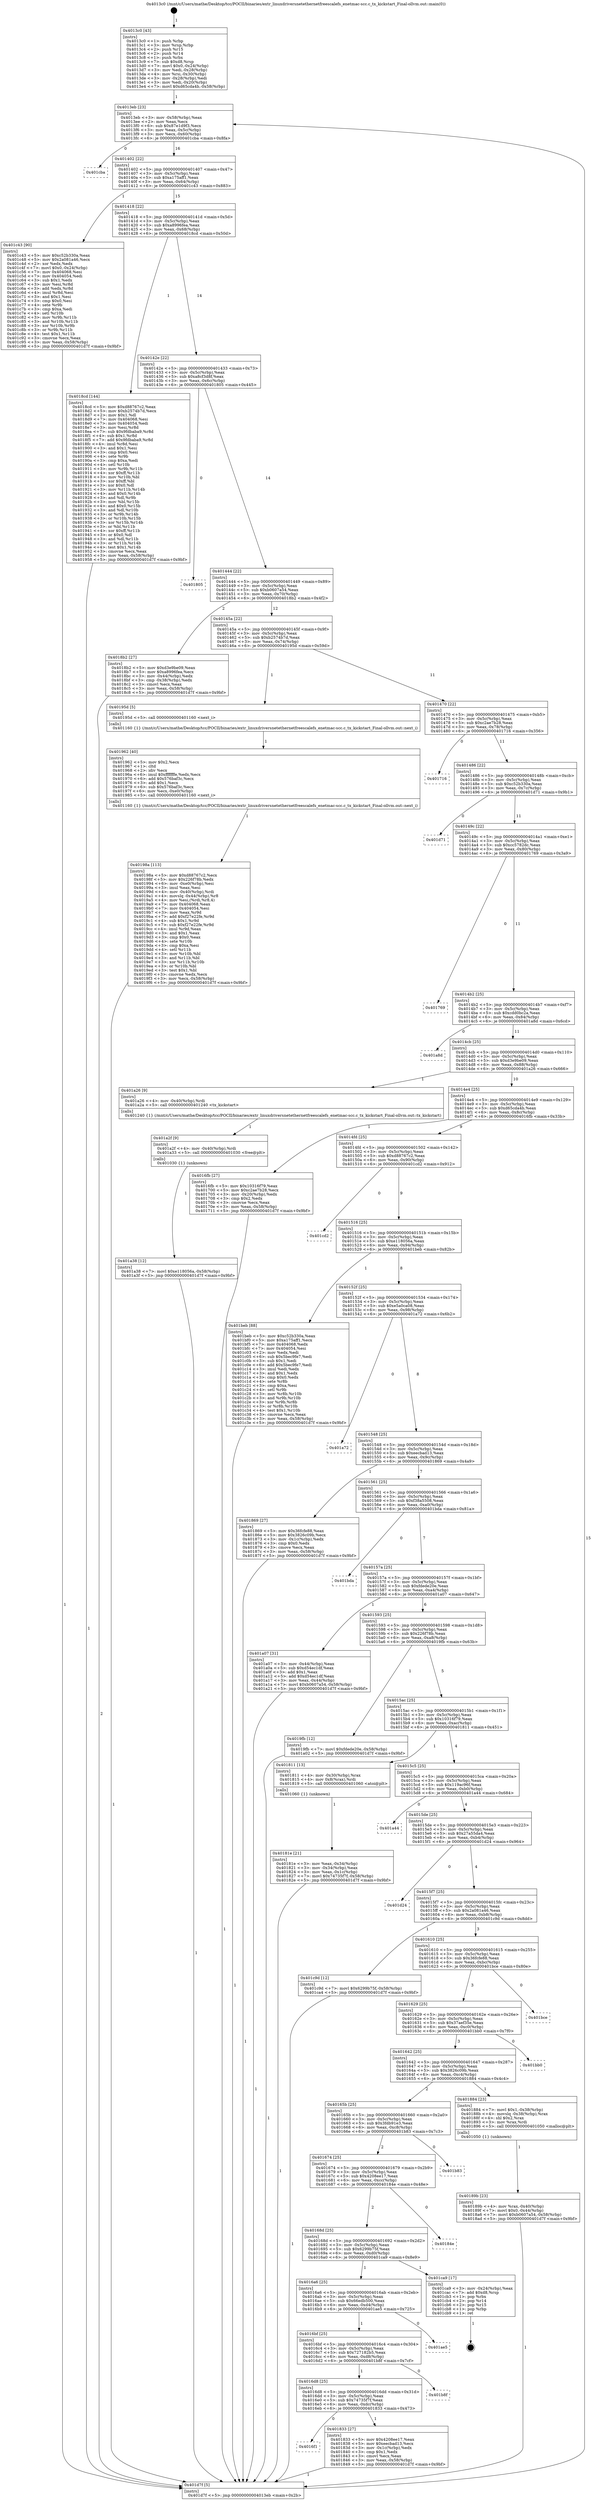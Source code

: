 digraph "0x4013c0" {
  label = "0x4013c0 (/mnt/c/Users/mathe/Desktop/tcc/POCII/binaries/extr_linuxdriversnetethernetfreescalefs_enetmac-scc.c_tx_kickstart_Final-ollvm.out::main(0))"
  labelloc = "t"
  node[shape=record]

  Entry [label="",width=0.3,height=0.3,shape=circle,fillcolor=black,style=filled]
  "0x4013eb" [label="{
     0x4013eb [23]\l
     | [instrs]\l
     &nbsp;&nbsp;0x4013eb \<+3\>: mov -0x58(%rbp),%eax\l
     &nbsp;&nbsp;0x4013ee \<+2\>: mov %eax,%ecx\l
     &nbsp;&nbsp;0x4013f0 \<+6\>: sub $0x87e1d9f3,%ecx\l
     &nbsp;&nbsp;0x4013f6 \<+3\>: mov %eax,-0x5c(%rbp)\l
     &nbsp;&nbsp;0x4013f9 \<+3\>: mov %ecx,-0x60(%rbp)\l
     &nbsp;&nbsp;0x4013fc \<+6\>: je 0000000000401cba \<main+0x8fa\>\l
  }"]
  "0x401cba" [label="{
     0x401cba\l
  }", style=dashed]
  "0x401402" [label="{
     0x401402 [22]\l
     | [instrs]\l
     &nbsp;&nbsp;0x401402 \<+5\>: jmp 0000000000401407 \<main+0x47\>\l
     &nbsp;&nbsp;0x401407 \<+3\>: mov -0x5c(%rbp),%eax\l
     &nbsp;&nbsp;0x40140a \<+5\>: sub $0xa175aff1,%eax\l
     &nbsp;&nbsp;0x40140f \<+3\>: mov %eax,-0x64(%rbp)\l
     &nbsp;&nbsp;0x401412 \<+6\>: je 0000000000401c43 \<main+0x883\>\l
  }"]
  Exit [label="",width=0.3,height=0.3,shape=circle,fillcolor=black,style=filled,peripheries=2]
  "0x401c43" [label="{
     0x401c43 [90]\l
     | [instrs]\l
     &nbsp;&nbsp;0x401c43 \<+5\>: mov $0xc52b330a,%eax\l
     &nbsp;&nbsp;0x401c48 \<+5\>: mov $0x2a081a46,%ecx\l
     &nbsp;&nbsp;0x401c4d \<+2\>: xor %edx,%edx\l
     &nbsp;&nbsp;0x401c4f \<+7\>: movl $0x0,-0x24(%rbp)\l
     &nbsp;&nbsp;0x401c56 \<+7\>: mov 0x404068,%esi\l
     &nbsp;&nbsp;0x401c5d \<+7\>: mov 0x404054,%edi\l
     &nbsp;&nbsp;0x401c64 \<+3\>: sub $0x1,%edx\l
     &nbsp;&nbsp;0x401c67 \<+3\>: mov %esi,%r8d\l
     &nbsp;&nbsp;0x401c6a \<+3\>: add %edx,%r8d\l
     &nbsp;&nbsp;0x401c6d \<+4\>: imul %r8d,%esi\l
     &nbsp;&nbsp;0x401c71 \<+3\>: and $0x1,%esi\l
     &nbsp;&nbsp;0x401c74 \<+3\>: cmp $0x0,%esi\l
     &nbsp;&nbsp;0x401c77 \<+4\>: sete %r9b\l
     &nbsp;&nbsp;0x401c7b \<+3\>: cmp $0xa,%edi\l
     &nbsp;&nbsp;0x401c7e \<+4\>: setl %r10b\l
     &nbsp;&nbsp;0x401c82 \<+3\>: mov %r9b,%r11b\l
     &nbsp;&nbsp;0x401c85 \<+3\>: and %r10b,%r11b\l
     &nbsp;&nbsp;0x401c88 \<+3\>: xor %r10b,%r9b\l
     &nbsp;&nbsp;0x401c8b \<+3\>: or %r9b,%r11b\l
     &nbsp;&nbsp;0x401c8e \<+4\>: test $0x1,%r11b\l
     &nbsp;&nbsp;0x401c92 \<+3\>: cmovne %ecx,%eax\l
     &nbsp;&nbsp;0x401c95 \<+3\>: mov %eax,-0x58(%rbp)\l
     &nbsp;&nbsp;0x401c98 \<+5\>: jmp 0000000000401d7f \<main+0x9bf\>\l
  }"]
  "0x401418" [label="{
     0x401418 [22]\l
     | [instrs]\l
     &nbsp;&nbsp;0x401418 \<+5\>: jmp 000000000040141d \<main+0x5d\>\l
     &nbsp;&nbsp;0x40141d \<+3\>: mov -0x5c(%rbp),%eax\l
     &nbsp;&nbsp;0x401420 \<+5\>: sub $0xa8996fea,%eax\l
     &nbsp;&nbsp;0x401425 \<+3\>: mov %eax,-0x68(%rbp)\l
     &nbsp;&nbsp;0x401428 \<+6\>: je 00000000004018cd \<main+0x50d\>\l
  }"]
  "0x401a38" [label="{
     0x401a38 [12]\l
     | [instrs]\l
     &nbsp;&nbsp;0x401a38 \<+7\>: movl $0xe118056a,-0x58(%rbp)\l
     &nbsp;&nbsp;0x401a3f \<+5\>: jmp 0000000000401d7f \<main+0x9bf\>\l
  }"]
  "0x4018cd" [label="{
     0x4018cd [144]\l
     | [instrs]\l
     &nbsp;&nbsp;0x4018cd \<+5\>: mov $0xd88767c2,%eax\l
     &nbsp;&nbsp;0x4018d2 \<+5\>: mov $0xb2574b7d,%ecx\l
     &nbsp;&nbsp;0x4018d7 \<+2\>: mov $0x1,%dl\l
     &nbsp;&nbsp;0x4018d9 \<+7\>: mov 0x404068,%esi\l
     &nbsp;&nbsp;0x4018e0 \<+7\>: mov 0x404054,%edi\l
     &nbsp;&nbsp;0x4018e7 \<+3\>: mov %esi,%r8d\l
     &nbsp;&nbsp;0x4018ea \<+7\>: sub $0x9fdbaba9,%r8d\l
     &nbsp;&nbsp;0x4018f1 \<+4\>: sub $0x1,%r8d\l
     &nbsp;&nbsp;0x4018f5 \<+7\>: add $0x9fdbaba9,%r8d\l
     &nbsp;&nbsp;0x4018fc \<+4\>: imul %r8d,%esi\l
     &nbsp;&nbsp;0x401900 \<+3\>: and $0x1,%esi\l
     &nbsp;&nbsp;0x401903 \<+3\>: cmp $0x0,%esi\l
     &nbsp;&nbsp;0x401906 \<+4\>: sete %r9b\l
     &nbsp;&nbsp;0x40190a \<+3\>: cmp $0xa,%edi\l
     &nbsp;&nbsp;0x40190d \<+4\>: setl %r10b\l
     &nbsp;&nbsp;0x401911 \<+3\>: mov %r9b,%r11b\l
     &nbsp;&nbsp;0x401914 \<+4\>: xor $0xff,%r11b\l
     &nbsp;&nbsp;0x401918 \<+3\>: mov %r10b,%bl\l
     &nbsp;&nbsp;0x40191b \<+3\>: xor $0xff,%bl\l
     &nbsp;&nbsp;0x40191e \<+3\>: xor $0x0,%dl\l
     &nbsp;&nbsp;0x401921 \<+3\>: mov %r11b,%r14b\l
     &nbsp;&nbsp;0x401924 \<+4\>: and $0x0,%r14b\l
     &nbsp;&nbsp;0x401928 \<+3\>: and %dl,%r9b\l
     &nbsp;&nbsp;0x40192b \<+3\>: mov %bl,%r15b\l
     &nbsp;&nbsp;0x40192e \<+4\>: and $0x0,%r15b\l
     &nbsp;&nbsp;0x401932 \<+3\>: and %dl,%r10b\l
     &nbsp;&nbsp;0x401935 \<+3\>: or %r9b,%r14b\l
     &nbsp;&nbsp;0x401938 \<+3\>: or %r10b,%r15b\l
     &nbsp;&nbsp;0x40193b \<+3\>: xor %r15b,%r14b\l
     &nbsp;&nbsp;0x40193e \<+3\>: or %bl,%r11b\l
     &nbsp;&nbsp;0x401941 \<+4\>: xor $0xff,%r11b\l
     &nbsp;&nbsp;0x401945 \<+3\>: or $0x0,%dl\l
     &nbsp;&nbsp;0x401948 \<+3\>: and %dl,%r11b\l
     &nbsp;&nbsp;0x40194b \<+3\>: or %r11b,%r14b\l
     &nbsp;&nbsp;0x40194e \<+4\>: test $0x1,%r14b\l
     &nbsp;&nbsp;0x401952 \<+3\>: cmovne %ecx,%eax\l
     &nbsp;&nbsp;0x401955 \<+3\>: mov %eax,-0x58(%rbp)\l
     &nbsp;&nbsp;0x401958 \<+5\>: jmp 0000000000401d7f \<main+0x9bf\>\l
  }"]
  "0x40142e" [label="{
     0x40142e [22]\l
     | [instrs]\l
     &nbsp;&nbsp;0x40142e \<+5\>: jmp 0000000000401433 \<main+0x73\>\l
     &nbsp;&nbsp;0x401433 \<+3\>: mov -0x5c(%rbp),%eax\l
     &nbsp;&nbsp;0x401436 \<+5\>: sub $0xa8cf3d8f,%eax\l
     &nbsp;&nbsp;0x40143b \<+3\>: mov %eax,-0x6c(%rbp)\l
     &nbsp;&nbsp;0x40143e \<+6\>: je 0000000000401805 \<main+0x445\>\l
  }"]
  "0x401a2f" [label="{
     0x401a2f [9]\l
     | [instrs]\l
     &nbsp;&nbsp;0x401a2f \<+4\>: mov -0x40(%rbp),%rdi\l
     &nbsp;&nbsp;0x401a33 \<+5\>: call 0000000000401030 \<free@plt\>\l
     | [calls]\l
     &nbsp;&nbsp;0x401030 \{1\} (unknown)\l
  }"]
  "0x401805" [label="{
     0x401805\l
  }", style=dashed]
  "0x401444" [label="{
     0x401444 [22]\l
     | [instrs]\l
     &nbsp;&nbsp;0x401444 \<+5\>: jmp 0000000000401449 \<main+0x89\>\l
     &nbsp;&nbsp;0x401449 \<+3\>: mov -0x5c(%rbp),%eax\l
     &nbsp;&nbsp;0x40144c \<+5\>: sub $0xb0607a54,%eax\l
     &nbsp;&nbsp;0x401451 \<+3\>: mov %eax,-0x70(%rbp)\l
     &nbsp;&nbsp;0x401454 \<+6\>: je 00000000004018b2 \<main+0x4f2\>\l
  }"]
  "0x40198a" [label="{
     0x40198a [113]\l
     | [instrs]\l
     &nbsp;&nbsp;0x40198a \<+5\>: mov $0xd88767c2,%ecx\l
     &nbsp;&nbsp;0x40198f \<+5\>: mov $0x226f78b,%edx\l
     &nbsp;&nbsp;0x401994 \<+6\>: mov -0xe0(%rbp),%esi\l
     &nbsp;&nbsp;0x40199a \<+3\>: imul %eax,%esi\l
     &nbsp;&nbsp;0x40199d \<+4\>: mov -0x40(%rbp),%rdi\l
     &nbsp;&nbsp;0x4019a1 \<+4\>: movslq -0x44(%rbp),%r8\l
     &nbsp;&nbsp;0x4019a5 \<+4\>: mov %esi,(%rdi,%r8,4)\l
     &nbsp;&nbsp;0x4019a9 \<+7\>: mov 0x404068,%eax\l
     &nbsp;&nbsp;0x4019b0 \<+7\>: mov 0x404054,%esi\l
     &nbsp;&nbsp;0x4019b7 \<+3\>: mov %eax,%r9d\l
     &nbsp;&nbsp;0x4019ba \<+7\>: add $0xf27e22fe,%r9d\l
     &nbsp;&nbsp;0x4019c1 \<+4\>: sub $0x1,%r9d\l
     &nbsp;&nbsp;0x4019c5 \<+7\>: sub $0xf27e22fe,%r9d\l
     &nbsp;&nbsp;0x4019cc \<+4\>: imul %r9d,%eax\l
     &nbsp;&nbsp;0x4019d0 \<+3\>: and $0x1,%eax\l
     &nbsp;&nbsp;0x4019d3 \<+3\>: cmp $0x0,%eax\l
     &nbsp;&nbsp;0x4019d6 \<+4\>: sete %r10b\l
     &nbsp;&nbsp;0x4019da \<+3\>: cmp $0xa,%esi\l
     &nbsp;&nbsp;0x4019dd \<+4\>: setl %r11b\l
     &nbsp;&nbsp;0x4019e1 \<+3\>: mov %r10b,%bl\l
     &nbsp;&nbsp;0x4019e4 \<+3\>: and %r11b,%bl\l
     &nbsp;&nbsp;0x4019e7 \<+3\>: xor %r11b,%r10b\l
     &nbsp;&nbsp;0x4019ea \<+3\>: or %r10b,%bl\l
     &nbsp;&nbsp;0x4019ed \<+3\>: test $0x1,%bl\l
     &nbsp;&nbsp;0x4019f0 \<+3\>: cmovne %edx,%ecx\l
     &nbsp;&nbsp;0x4019f3 \<+3\>: mov %ecx,-0x58(%rbp)\l
     &nbsp;&nbsp;0x4019f6 \<+5\>: jmp 0000000000401d7f \<main+0x9bf\>\l
  }"]
  "0x4018b2" [label="{
     0x4018b2 [27]\l
     | [instrs]\l
     &nbsp;&nbsp;0x4018b2 \<+5\>: mov $0xd3e9be09,%eax\l
     &nbsp;&nbsp;0x4018b7 \<+5\>: mov $0xa8996fea,%ecx\l
     &nbsp;&nbsp;0x4018bc \<+3\>: mov -0x44(%rbp),%edx\l
     &nbsp;&nbsp;0x4018bf \<+3\>: cmp -0x38(%rbp),%edx\l
     &nbsp;&nbsp;0x4018c2 \<+3\>: cmovl %ecx,%eax\l
     &nbsp;&nbsp;0x4018c5 \<+3\>: mov %eax,-0x58(%rbp)\l
     &nbsp;&nbsp;0x4018c8 \<+5\>: jmp 0000000000401d7f \<main+0x9bf\>\l
  }"]
  "0x40145a" [label="{
     0x40145a [22]\l
     | [instrs]\l
     &nbsp;&nbsp;0x40145a \<+5\>: jmp 000000000040145f \<main+0x9f\>\l
     &nbsp;&nbsp;0x40145f \<+3\>: mov -0x5c(%rbp),%eax\l
     &nbsp;&nbsp;0x401462 \<+5\>: sub $0xb2574b7d,%eax\l
     &nbsp;&nbsp;0x401467 \<+3\>: mov %eax,-0x74(%rbp)\l
     &nbsp;&nbsp;0x40146a \<+6\>: je 000000000040195d \<main+0x59d\>\l
  }"]
  "0x401962" [label="{
     0x401962 [40]\l
     | [instrs]\l
     &nbsp;&nbsp;0x401962 \<+5\>: mov $0x2,%ecx\l
     &nbsp;&nbsp;0x401967 \<+1\>: cltd\l
     &nbsp;&nbsp;0x401968 \<+2\>: idiv %ecx\l
     &nbsp;&nbsp;0x40196a \<+6\>: imul $0xfffffffe,%edx,%ecx\l
     &nbsp;&nbsp;0x401970 \<+6\>: add $0x576baf3c,%ecx\l
     &nbsp;&nbsp;0x401976 \<+3\>: add $0x1,%ecx\l
     &nbsp;&nbsp;0x401979 \<+6\>: sub $0x576baf3c,%ecx\l
     &nbsp;&nbsp;0x40197f \<+6\>: mov %ecx,-0xe0(%rbp)\l
     &nbsp;&nbsp;0x401985 \<+5\>: call 0000000000401160 \<next_i\>\l
     | [calls]\l
     &nbsp;&nbsp;0x401160 \{1\} (/mnt/c/Users/mathe/Desktop/tcc/POCII/binaries/extr_linuxdriversnetethernetfreescalefs_enetmac-scc.c_tx_kickstart_Final-ollvm.out::next_i)\l
  }"]
  "0x40195d" [label="{
     0x40195d [5]\l
     | [instrs]\l
     &nbsp;&nbsp;0x40195d \<+5\>: call 0000000000401160 \<next_i\>\l
     | [calls]\l
     &nbsp;&nbsp;0x401160 \{1\} (/mnt/c/Users/mathe/Desktop/tcc/POCII/binaries/extr_linuxdriversnetethernetfreescalefs_enetmac-scc.c_tx_kickstart_Final-ollvm.out::next_i)\l
  }"]
  "0x401470" [label="{
     0x401470 [22]\l
     | [instrs]\l
     &nbsp;&nbsp;0x401470 \<+5\>: jmp 0000000000401475 \<main+0xb5\>\l
     &nbsp;&nbsp;0x401475 \<+3\>: mov -0x5c(%rbp),%eax\l
     &nbsp;&nbsp;0x401478 \<+5\>: sub $0xc2ae7b28,%eax\l
     &nbsp;&nbsp;0x40147d \<+3\>: mov %eax,-0x78(%rbp)\l
     &nbsp;&nbsp;0x401480 \<+6\>: je 0000000000401716 \<main+0x356\>\l
  }"]
  "0x40189b" [label="{
     0x40189b [23]\l
     | [instrs]\l
     &nbsp;&nbsp;0x40189b \<+4\>: mov %rax,-0x40(%rbp)\l
     &nbsp;&nbsp;0x40189f \<+7\>: movl $0x0,-0x44(%rbp)\l
     &nbsp;&nbsp;0x4018a6 \<+7\>: movl $0xb0607a54,-0x58(%rbp)\l
     &nbsp;&nbsp;0x4018ad \<+5\>: jmp 0000000000401d7f \<main+0x9bf\>\l
  }"]
  "0x401716" [label="{
     0x401716\l
  }", style=dashed]
  "0x401486" [label="{
     0x401486 [22]\l
     | [instrs]\l
     &nbsp;&nbsp;0x401486 \<+5\>: jmp 000000000040148b \<main+0xcb\>\l
     &nbsp;&nbsp;0x40148b \<+3\>: mov -0x5c(%rbp),%eax\l
     &nbsp;&nbsp;0x40148e \<+5\>: sub $0xc52b330a,%eax\l
     &nbsp;&nbsp;0x401493 \<+3\>: mov %eax,-0x7c(%rbp)\l
     &nbsp;&nbsp;0x401496 \<+6\>: je 0000000000401d71 \<main+0x9b1\>\l
  }"]
  "0x4016f1" [label="{
     0x4016f1\l
  }", style=dashed]
  "0x401d71" [label="{
     0x401d71\l
  }", style=dashed]
  "0x40149c" [label="{
     0x40149c [22]\l
     | [instrs]\l
     &nbsp;&nbsp;0x40149c \<+5\>: jmp 00000000004014a1 \<main+0xe1\>\l
     &nbsp;&nbsp;0x4014a1 \<+3\>: mov -0x5c(%rbp),%eax\l
     &nbsp;&nbsp;0x4014a4 \<+5\>: sub $0xcc5782dc,%eax\l
     &nbsp;&nbsp;0x4014a9 \<+3\>: mov %eax,-0x80(%rbp)\l
     &nbsp;&nbsp;0x4014ac \<+6\>: je 0000000000401769 \<main+0x3a9\>\l
  }"]
  "0x401833" [label="{
     0x401833 [27]\l
     | [instrs]\l
     &nbsp;&nbsp;0x401833 \<+5\>: mov $0x4208ee17,%eax\l
     &nbsp;&nbsp;0x401838 \<+5\>: mov $0xeecbad13,%ecx\l
     &nbsp;&nbsp;0x40183d \<+3\>: mov -0x1c(%rbp),%edx\l
     &nbsp;&nbsp;0x401840 \<+3\>: cmp $0x1,%edx\l
     &nbsp;&nbsp;0x401843 \<+3\>: cmovl %ecx,%eax\l
     &nbsp;&nbsp;0x401846 \<+3\>: mov %eax,-0x58(%rbp)\l
     &nbsp;&nbsp;0x401849 \<+5\>: jmp 0000000000401d7f \<main+0x9bf\>\l
  }"]
  "0x401769" [label="{
     0x401769\l
  }", style=dashed]
  "0x4014b2" [label="{
     0x4014b2 [25]\l
     | [instrs]\l
     &nbsp;&nbsp;0x4014b2 \<+5\>: jmp 00000000004014b7 \<main+0xf7\>\l
     &nbsp;&nbsp;0x4014b7 \<+3\>: mov -0x5c(%rbp),%eax\l
     &nbsp;&nbsp;0x4014ba \<+5\>: sub $0xcdd0bc2a,%eax\l
     &nbsp;&nbsp;0x4014bf \<+6\>: mov %eax,-0x84(%rbp)\l
     &nbsp;&nbsp;0x4014c5 \<+6\>: je 0000000000401a8d \<main+0x6cd\>\l
  }"]
  "0x4016d8" [label="{
     0x4016d8 [25]\l
     | [instrs]\l
     &nbsp;&nbsp;0x4016d8 \<+5\>: jmp 00000000004016dd \<main+0x31d\>\l
     &nbsp;&nbsp;0x4016dd \<+3\>: mov -0x5c(%rbp),%eax\l
     &nbsp;&nbsp;0x4016e0 \<+5\>: sub $0x74735f7f,%eax\l
     &nbsp;&nbsp;0x4016e5 \<+6\>: mov %eax,-0xdc(%rbp)\l
     &nbsp;&nbsp;0x4016eb \<+6\>: je 0000000000401833 \<main+0x473\>\l
  }"]
  "0x401a8d" [label="{
     0x401a8d\l
  }", style=dashed]
  "0x4014cb" [label="{
     0x4014cb [25]\l
     | [instrs]\l
     &nbsp;&nbsp;0x4014cb \<+5\>: jmp 00000000004014d0 \<main+0x110\>\l
     &nbsp;&nbsp;0x4014d0 \<+3\>: mov -0x5c(%rbp),%eax\l
     &nbsp;&nbsp;0x4014d3 \<+5\>: sub $0xd3e9be09,%eax\l
     &nbsp;&nbsp;0x4014d8 \<+6\>: mov %eax,-0x88(%rbp)\l
     &nbsp;&nbsp;0x4014de \<+6\>: je 0000000000401a26 \<main+0x666\>\l
  }"]
  "0x401b8f" [label="{
     0x401b8f\l
  }", style=dashed]
  "0x401a26" [label="{
     0x401a26 [9]\l
     | [instrs]\l
     &nbsp;&nbsp;0x401a26 \<+4\>: mov -0x40(%rbp),%rdi\l
     &nbsp;&nbsp;0x401a2a \<+5\>: call 0000000000401240 \<tx_kickstart\>\l
     | [calls]\l
     &nbsp;&nbsp;0x401240 \{1\} (/mnt/c/Users/mathe/Desktop/tcc/POCII/binaries/extr_linuxdriversnetethernetfreescalefs_enetmac-scc.c_tx_kickstart_Final-ollvm.out::tx_kickstart)\l
  }"]
  "0x4014e4" [label="{
     0x4014e4 [25]\l
     | [instrs]\l
     &nbsp;&nbsp;0x4014e4 \<+5\>: jmp 00000000004014e9 \<main+0x129\>\l
     &nbsp;&nbsp;0x4014e9 \<+3\>: mov -0x5c(%rbp),%eax\l
     &nbsp;&nbsp;0x4014ec \<+5\>: sub $0xd65cda4b,%eax\l
     &nbsp;&nbsp;0x4014f1 \<+6\>: mov %eax,-0x8c(%rbp)\l
     &nbsp;&nbsp;0x4014f7 \<+6\>: je 00000000004016fb \<main+0x33b\>\l
  }"]
  "0x4016bf" [label="{
     0x4016bf [25]\l
     | [instrs]\l
     &nbsp;&nbsp;0x4016bf \<+5\>: jmp 00000000004016c4 \<main+0x304\>\l
     &nbsp;&nbsp;0x4016c4 \<+3\>: mov -0x5c(%rbp),%eax\l
     &nbsp;&nbsp;0x4016c7 \<+5\>: sub $0x727182b5,%eax\l
     &nbsp;&nbsp;0x4016cc \<+6\>: mov %eax,-0xd8(%rbp)\l
     &nbsp;&nbsp;0x4016d2 \<+6\>: je 0000000000401b8f \<main+0x7cf\>\l
  }"]
  "0x4016fb" [label="{
     0x4016fb [27]\l
     | [instrs]\l
     &nbsp;&nbsp;0x4016fb \<+5\>: mov $0x10316f79,%eax\l
     &nbsp;&nbsp;0x401700 \<+5\>: mov $0xc2ae7b28,%ecx\l
     &nbsp;&nbsp;0x401705 \<+3\>: mov -0x20(%rbp),%edx\l
     &nbsp;&nbsp;0x401708 \<+3\>: cmp $0x2,%edx\l
     &nbsp;&nbsp;0x40170b \<+3\>: cmovne %ecx,%eax\l
     &nbsp;&nbsp;0x40170e \<+3\>: mov %eax,-0x58(%rbp)\l
     &nbsp;&nbsp;0x401711 \<+5\>: jmp 0000000000401d7f \<main+0x9bf\>\l
  }"]
  "0x4014fd" [label="{
     0x4014fd [25]\l
     | [instrs]\l
     &nbsp;&nbsp;0x4014fd \<+5\>: jmp 0000000000401502 \<main+0x142\>\l
     &nbsp;&nbsp;0x401502 \<+3\>: mov -0x5c(%rbp),%eax\l
     &nbsp;&nbsp;0x401505 \<+5\>: sub $0xd88767c2,%eax\l
     &nbsp;&nbsp;0x40150a \<+6\>: mov %eax,-0x90(%rbp)\l
     &nbsp;&nbsp;0x401510 \<+6\>: je 0000000000401cd2 \<main+0x912\>\l
  }"]
  "0x401d7f" [label="{
     0x401d7f [5]\l
     | [instrs]\l
     &nbsp;&nbsp;0x401d7f \<+5\>: jmp 00000000004013eb \<main+0x2b\>\l
  }"]
  "0x4013c0" [label="{
     0x4013c0 [43]\l
     | [instrs]\l
     &nbsp;&nbsp;0x4013c0 \<+1\>: push %rbp\l
     &nbsp;&nbsp;0x4013c1 \<+3\>: mov %rsp,%rbp\l
     &nbsp;&nbsp;0x4013c4 \<+2\>: push %r15\l
     &nbsp;&nbsp;0x4013c6 \<+2\>: push %r14\l
     &nbsp;&nbsp;0x4013c8 \<+1\>: push %rbx\l
     &nbsp;&nbsp;0x4013c9 \<+7\>: sub $0xd8,%rsp\l
     &nbsp;&nbsp;0x4013d0 \<+7\>: movl $0x0,-0x24(%rbp)\l
     &nbsp;&nbsp;0x4013d7 \<+3\>: mov %edi,-0x28(%rbp)\l
     &nbsp;&nbsp;0x4013da \<+4\>: mov %rsi,-0x30(%rbp)\l
     &nbsp;&nbsp;0x4013de \<+3\>: mov -0x28(%rbp),%edi\l
     &nbsp;&nbsp;0x4013e1 \<+3\>: mov %edi,-0x20(%rbp)\l
     &nbsp;&nbsp;0x4013e4 \<+7\>: movl $0xd65cda4b,-0x58(%rbp)\l
  }"]
  "0x401ae5" [label="{
     0x401ae5\l
  }", style=dashed]
  "0x401cd2" [label="{
     0x401cd2\l
  }", style=dashed]
  "0x401516" [label="{
     0x401516 [25]\l
     | [instrs]\l
     &nbsp;&nbsp;0x401516 \<+5\>: jmp 000000000040151b \<main+0x15b\>\l
     &nbsp;&nbsp;0x40151b \<+3\>: mov -0x5c(%rbp),%eax\l
     &nbsp;&nbsp;0x40151e \<+5\>: sub $0xe118056a,%eax\l
     &nbsp;&nbsp;0x401523 \<+6\>: mov %eax,-0x94(%rbp)\l
     &nbsp;&nbsp;0x401529 \<+6\>: je 0000000000401beb \<main+0x82b\>\l
  }"]
  "0x4016a6" [label="{
     0x4016a6 [25]\l
     | [instrs]\l
     &nbsp;&nbsp;0x4016a6 \<+5\>: jmp 00000000004016ab \<main+0x2eb\>\l
     &nbsp;&nbsp;0x4016ab \<+3\>: mov -0x5c(%rbp),%eax\l
     &nbsp;&nbsp;0x4016ae \<+5\>: sub $0x66edb500,%eax\l
     &nbsp;&nbsp;0x4016b3 \<+6\>: mov %eax,-0xd4(%rbp)\l
     &nbsp;&nbsp;0x4016b9 \<+6\>: je 0000000000401ae5 \<main+0x725\>\l
  }"]
  "0x401beb" [label="{
     0x401beb [88]\l
     | [instrs]\l
     &nbsp;&nbsp;0x401beb \<+5\>: mov $0xc52b330a,%eax\l
     &nbsp;&nbsp;0x401bf0 \<+5\>: mov $0xa175aff1,%ecx\l
     &nbsp;&nbsp;0x401bf5 \<+7\>: mov 0x404068,%edx\l
     &nbsp;&nbsp;0x401bfc \<+7\>: mov 0x404054,%esi\l
     &nbsp;&nbsp;0x401c03 \<+2\>: mov %edx,%edi\l
     &nbsp;&nbsp;0x401c05 \<+6\>: sub $0x5bec9fe7,%edi\l
     &nbsp;&nbsp;0x401c0b \<+3\>: sub $0x1,%edi\l
     &nbsp;&nbsp;0x401c0e \<+6\>: add $0x5bec9fe7,%edi\l
     &nbsp;&nbsp;0x401c14 \<+3\>: imul %edi,%edx\l
     &nbsp;&nbsp;0x401c17 \<+3\>: and $0x1,%edx\l
     &nbsp;&nbsp;0x401c1a \<+3\>: cmp $0x0,%edx\l
     &nbsp;&nbsp;0x401c1d \<+4\>: sete %r8b\l
     &nbsp;&nbsp;0x401c21 \<+3\>: cmp $0xa,%esi\l
     &nbsp;&nbsp;0x401c24 \<+4\>: setl %r9b\l
     &nbsp;&nbsp;0x401c28 \<+3\>: mov %r8b,%r10b\l
     &nbsp;&nbsp;0x401c2b \<+3\>: and %r9b,%r10b\l
     &nbsp;&nbsp;0x401c2e \<+3\>: xor %r9b,%r8b\l
     &nbsp;&nbsp;0x401c31 \<+3\>: or %r8b,%r10b\l
     &nbsp;&nbsp;0x401c34 \<+4\>: test $0x1,%r10b\l
     &nbsp;&nbsp;0x401c38 \<+3\>: cmovne %ecx,%eax\l
     &nbsp;&nbsp;0x401c3b \<+3\>: mov %eax,-0x58(%rbp)\l
     &nbsp;&nbsp;0x401c3e \<+5\>: jmp 0000000000401d7f \<main+0x9bf\>\l
  }"]
  "0x40152f" [label="{
     0x40152f [25]\l
     | [instrs]\l
     &nbsp;&nbsp;0x40152f \<+5\>: jmp 0000000000401534 \<main+0x174\>\l
     &nbsp;&nbsp;0x401534 \<+3\>: mov -0x5c(%rbp),%eax\l
     &nbsp;&nbsp;0x401537 \<+5\>: sub $0xe5a0ca08,%eax\l
     &nbsp;&nbsp;0x40153c \<+6\>: mov %eax,-0x98(%rbp)\l
     &nbsp;&nbsp;0x401542 \<+6\>: je 0000000000401a72 \<main+0x6b2\>\l
  }"]
  "0x401ca9" [label="{
     0x401ca9 [17]\l
     | [instrs]\l
     &nbsp;&nbsp;0x401ca9 \<+3\>: mov -0x24(%rbp),%eax\l
     &nbsp;&nbsp;0x401cac \<+7\>: add $0xd8,%rsp\l
     &nbsp;&nbsp;0x401cb3 \<+1\>: pop %rbx\l
     &nbsp;&nbsp;0x401cb4 \<+2\>: pop %r14\l
     &nbsp;&nbsp;0x401cb6 \<+2\>: pop %r15\l
     &nbsp;&nbsp;0x401cb8 \<+1\>: pop %rbp\l
     &nbsp;&nbsp;0x401cb9 \<+1\>: ret\l
  }"]
  "0x401a72" [label="{
     0x401a72\l
  }", style=dashed]
  "0x401548" [label="{
     0x401548 [25]\l
     | [instrs]\l
     &nbsp;&nbsp;0x401548 \<+5\>: jmp 000000000040154d \<main+0x18d\>\l
     &nbsp;&nbsp;0x40154d \<+3\>: mov -0x5c(%rbp),%eax\l
     &nbsp;&nbsp;0x401550 \<+5\>: sub $0xeecbad13,%eax\l
     &nbsp;&nbsp;0x401555 \<+6\>: mov %eax,-0x9c(%rbp)\l
     &nbsp;&nbsp;0x40155b \<+6\>: je 0000000000401869 \<main+0x4a9\>\l
  }"]
  "0x40168d" [label="{
     0x40168d [25]\l
     | [instrs]\l
     &nbsp;&nbsp;0x40168d \<+5\>: jmp 0000000000401692 \<main+0x2d2\>\l
     &nbsp;&nbsp;0x401692 \<+3\>: mov -0x5c(%rbp),%eax\l
     &nbsp;&nbsp;0x401695 \<+5\>: sub $0x6299b75f,%eax\l
     &nbsp;&nbsp;0x40169a \<+6\>: mov %eax,-0xd0(%rbp)\l
     &nbsp;&nbsp;0x4016a0 \<+6\>: je 0000000000401ca9 \<main+0x8e9\>\l
  }"]
  "0x401869" [label="{
     0x401869 [27]\l
     | [instrs]\l
     &nbsp;&nbsp;0x401869 \<+5\>: mov $0x36fcfe88,%eax\l
     &nbsp;&nbsp;0x40186e \<+5\>: mov $0x3826c09b,%ecx\l
     &nbsp;&nbsp;0x401873 \<+3\>: mov -0x1c(%rbp),%edx\l
     &nbsp;&nbsp;0x401876 \<+3\>: cmp $0x0,%edx\l
     &nbsp;&nbsp;0x401879 \<+3\>: cmove %ecx,%eax\l
     &nbsp;&nbsp;0x40187c \<+3\>: mov %eax,-0x58(%rbp)\l
     &nbsp;&nbsp;0x40187f \<+5\>: jmp 0000000000401d7f \<main+0x9bf\>\l
  }"]
  "0x401561" [label="{
     0x401561 [25]\l
     | [instrs]\l
     &nbsp;&nbsp;0x401561 \<+5\>: jmp 0000000000401566 \<main+0x1a6\>\l
     &nbsp;&nbsp;0x401566 \<+3\>: mov -0x5c(%rbp),%eax\l
     &nbsp;&nbsp;0x401569 \<+5\>: sub $0xf38a5508,%eax\l
     &nbsp;&nbsp;0x40156e \<+6\>: mov %eax,-0xa0(%rbp)\l
     &nbsp;&nbsp;0x401574 \<+6\>: je 0000000000401bda \<main+0x81a\>\l
  }"]
  "0x40184e" [label="{
     0x40184e\l
  }", style=dashed]
  "0x401bda" [label="{
     0x401bda\l
  }", style=dashed]
  "0x40157a" [label="{
     0x40157a [25]\l
     | [instrs]\l
     &nbsp;&nbsp;0x40157a \<+5\>: jmp 000000000040157f \<main+0x1bf\>\l
     &nbsp;&nbsp;0x40157f \<+3\>: mov -0x5c(%rbp),%eax\l
     &nbsp;&nbsp;0x401582 \<+5\>: sub $0xfdede20e,%eax\l
     &nbsp;&nbsp;0x401587 \<+6\>: mov %eax,-0xa4(%rbp)\l
     &nbsp;&nbsp;0x40158d \<+6\>: je 0000000000401a07 \<main+0x647\>\l
  }"]
  "0x401674" [label="{
     0x401674 [25]\l
     | [instrs]\l
     &nbsp;&nbsp;0x401674 \<+5\>: jmp 0000000000401679 \<main+0x2b9\>\l
     &nbsp;&nbsp;0x401679 \<+3\>: mov -0x5c(%rbp),%eax\l
     &nbsp;&nbsp;0x40167c \<+5\>: sub $0x4208ee17,%eax\l
     &nbsp;&nbsp;0x401681 \<+6\>: mov %eax,-0xcc(%rbp)\l
     &nbsp;&nbsp;0x401687 \<+6\>: je 000000000040184e \<main+0x48e\>\l
  }"]
  "0x401a07" [label="{
     0x401a07 [31]\l
     | [instrs]\l
     &nbsp;&nbsp;0x401a07 \<+3\>: mov -0x44(%rbp),%eax\l
     &nbsp;&nbsp;0x401a0a \<+5\>: sub $0xd54ec1df,%eax\l
     &nbsp;&nbsp;0x401a0f \<+3\>: add $0x1,%eax\l
     &nbsp;&nbsp;0x401a12 \<+5\>: add $0xd54ec1df,%eax\l
     &nbsp;&nbsp;0x401a17 \<+3\>: mov %eax,-0x44(%rbp)\l
     &nbsp;&nbsp;0x401a1a \<+7\>: movl $0xb0607a54,-0x58(%rbp)\l
     &nbsp;&nbsp;0x401a21 \<+5\>: jmp 0000000000401d7f \<main+0x9bf\>\l
  }"]
  "0x401593" [label="{
     0x401593 [25]\l
     | [instrs]\l
     &nbsp;&nbsp;0x401593 \<+5\>: jmp 0000000000401598 \<main+0x1d8\>\l
     &nbsp;&nbsp;0x401598 \<+3\>: mov -0x5c(%rbp),%eax\l
     &nbsp;&nbsp;0x40159b \<+5\>: sub $0x226f78b,%eax\l
     &nbsp;&nbsp;0x4015a0 \<+6\>: mov %eax,-0xa8(%rbp)\l
     &nbsp;&nbsp;0x4015a6 \<+6\>: je 00000000004019fb \<main+0x63b\>\l
  }"]
  "0x401b83" [label="{
     0x401b83\l
  }", style=dashed]
  "0x4019fb" [label="{
     0x4019fb [12]\l
     | [instrs]\l
     &nbsp;&nbsp;0x4019fb \<+7\>: movl $0xfdede20e,-0x58(%rbp)\l
     &nbsp;&nbsp;0x401a02 \<+5\>: jmp 0000000000401d7f \<main+0x9bf\>\l
  }"]
  "0x4015ac" [label="{
     0x4015ac [25]\l
     | [instrs]\l
     &nbsp;&nbsp;0x4015ac \<+5\>: jmp 00000000004015b1 \<main+0x1f1\>\l
     &nbsp;&nbsp;0x4015b1 \<+3\>: mov -0x5c(%rbp),%eax\l
     &nbsp;&nbsp;0x4015b4 \<+5\>: sub $0x10316f79,%eax\l
     &nbsp;&nbsp;0x4015b9 \<+6\>: mov %eax,-0xac(%rbp)\l
     &nbsp;&nbsp;0x4015bf \<+6\>: je 0000000000401811 \<main+0x451\>\l
  }"]
  "0x40165b" [label="{
     0x40165b [25]\l
     | [instrs]\l
     &nbsp;&nbsp;0x40165b \<+5\>: jmp 0000000000401660 \<main+0x2a0\>\l
     &nbsp;&nbsp;0x401660 \<+3\>: mov -0x5c(%rbp),%eax\l
     &nbsp;&nbsp;0x401663 \<+5\>: sub $0x3fdb91e3,%eax\l
     &nbsp;&nbsp;0x401668 \<+6\>: mov %eax,-0xc8(%rbp)\l
     &nbsp;&nbsp;0x40166e \<+6\>: je 0000000000401b83 \<main+0x7c3\>\l
  }"]
  "0x401811" [label="{
     0x401811 [13]\l
     | [instrs]\l
     &nbsp;&nbsp;0x401811 \<+4\>: mov -0x30(%rbp),%rax\l
     &nbsp;&nbsp;0x401815 \<+4\>: mov 0x8(%rax),%rdi\l
     &nbsp;&nbsp;0x401819 \<+5\>: call 0000000000401060 \<atoi@plt\>\l
     | [calls]\l
     &nbsp;&nbsp;0x401060 \{1\} (unknown)\l
  }"]
  "0x4015c5" [label="{
     0x4015c5 [25]\l
     | [instrs]\l
     &nbsp;&nbsp;0x4015c5 \<+5\>: jmp 00000000004015ca \<main+0x20a\>\l
     &nbsp;&nbsp;0x4015ca \<+3\>: mov -0x5c(%rbp),%eax\l
     &nbsp;&nbsp;0x4015cd \<+5\>: sub $0x119ac96f,%eax\l
     &nbsp;&nbsp;0x4015d2 \<+6\>: mov %eax,-0xb0(%rbp)\l
     &nbsp;&nbsp;0x4015d8 \<+6\>: je 0000000000401a44 \<main+0x684\>\l
  }"]
  "0x40181e" [label="{
     0x40181e [21]\l
     | [instrs]\l
     &nbsp;&nbsp;0x40181e \<+3\>: mov %eax,-0x34(%rbp)\l
     &nbsp;&nbsp;0x401821 \<+3\>: mov -0x34(%rbp),%eax\l
     &nbsp;&nbsp;0x401824 \<+3\>: mov %eax,-0x1c(%rbp)\l
     &nbsp;&nbsp;0x401827 \<+7\>: movl $0x74735f7f,-0x58(%rbp)\l
     &nbsp;&nbsp;0x40182e \<+5\>: jmp 0000000000401d7f \<main+0x9bf\>\l
  }"]
  "0x401884" [label="{
     0x401884 [23]\l
     | [instrs]\l
     &nbsp;&nbsp;0x401884 \<+7\>: movl $0x1,-0x38(%rbp)\l
     &nbsp;&nbsp;0x40188b \<+4\>: movslq -0x38(%rbp),%rax\l
     &nbsp;&nbsp;0x40188f \<+4\>: shl $0x2,%rax\l
     &nbsp;&nbsp;0x401893 \<+3\>: mov %rax,%rdi\l
     &nbsp;&nbsp;0x401896 \<+5\>: call 0000000000401050 \<malloc@plt\>\l
     | [calls]\l
     &nbsp;&nbsp;0x401050 \{1\} (unknown)\l
  }"]
  "0x401a44" [label="{
     0x401a44\l
  }", style=dashed]
  "0x4015de" [label="{
     0x4015de [25]\l
     | [instrs]\l
     &nbsp;&nbsp;0x4015de \<+5\>: jmp 00000000004015e3 \<main+0x223\>\l
     &nbsp;&nbsp;0x4015e3 \<+3\>: mov -0x5c(%rbp),%eax\l
     &nbsp;&nbsp;0x4015e6 \<+5\>: sub $0x27a55da4,%eax\l
     &nbsp;&nbsp;0x4015eb \<+6\>: mov %eax,-0xb4(%rbp)\l
     &nbsp;&nbsp;0x4015f1 \<+6\>: je 0000000000401d24 \<main+0x964\>\l
  }"]
  "0x401642" [label="{
     0x401642 [25]\l
     | [instrs]\l
     &nbsp;&nbsp;0x401642 \<+5\>: jmp 0000000000401647 \<main+0x287\>\l
     &nbsp;&nbsp;0x401647 \<+3\>: mov -0x5c(%rbp),%eax\l
     &nbsp;&nbsp;0x40164a \<+5\>: sub $0x3826c09b,%eax\l
     &nbsp;&nbsp;0x40164f \<+6\>: mov %eax,-0xc4(%rbp)\l
     &nbsp;&nbsp;0x401655 \<+6\>: je 0000000000401884 \<main+0x4c4\>\l
  }"]
  "0x401d24" [label="{
     0x401d24\l
  }", style=dashed]
  "0x4015f7" [label="{
     0x4015f7 [25]\l
     | [instrs]\l
     &nbsp;&nbsp;0x4015f7 \<+5\>: jmp 00000000004015fc \<main+0x23c\>\l
     &nbsp;&nbsp;0x4015fc \<+3\>: mov -0x5c(%rbp),%eax\l
     &nbsp;&nbsp;0x4015ff \<+5\>: sub $0x2a081a46,%eax\l
     &nbsp;&nbsp;0x401604 \<+6\>: mov %eax,-0xb8(%rbp)\l
     &nbsp;&nbsp;0x40160a \<+6\>: je 0000000000401c9d \<main+0x8dd\>\l
  }"]
  "0x401bb0" [label="{
     0x401bb0\l
  }", style=dashed]
  "0x401c9d" [label="{
     0x401c9d [12]\l
     | [instrs]\l
     &nbsp;&nbsp;0x401c9d \<+7\>: movl $0x6299b75f,-0x58(%rbp)\l
     &nbsp;&nbsp;0x401ca4 \<+5\>: jmp 0000000000401d7f \<main+0x9bf\>\l
  }"]
  "0x401610" [label="{
     0x401610 [25]\l
     | [instrs]\l
     &nbsp;&nbsp;0x401610 \<+5\>: jmp 0000000000401615 \<main+0x255\>\l
     &nbsp;&nbsp;0x401615 \<+3\>: mov -0x5c(%rbp),%eax\l
     &nbsp;&nbsp;0x401618 \<+5\>: sub $0x36fcfe88,%eax\l
     &nbsp;&nbsp;0x40161d \<+6\>: mov %eax,-0xbc(%rbp)\l
     &nbsp;&nbsp;0x401623 \<+6\>: je 0000000000401bce \<main+0x80e\>\l
  }"]
  "0x401629" [label="{
     0x401629 [25]\l
     | [instrs]\l
     &nbsp;&nbsp;0x401629 \<+5\>: jmp 000000000040162e \<main+0x26e\>\l
     &nbsp;&nbsp;0x40162e \<+3\>: mov -0x5c(%rbp),%eax\l
     &nbsp;&nbsp;0x401631 \<+5\>: sub $0x37aef35e,%eax\l
     &nbsp;&nbsp;0x401636 \<+6\>: mov %eax,-0xc0(%rbp)\l
     &nbsp;&nbsp;0x40163c \<+6\>: je 0000000000401bb0 \<main+0x7f0\>\l
  }"]
  "0x401bce" [label="{
     0x401bce\l
  }", style=dashed]
  Entry -> "0x4013c0" [label=" 1"]
  "0x4013eb" -> "0x401cba" [label=" 0"]
  "0x4013eb" -> "0x401402" [label=" 16"]
  "0x401ca9" -> Exit [label=" 1"]
  "0x401402" -> "0x401c43" [label=" 1"]
  "0x401402" -> "0x401418" [label=" 15"]
  "0x401c9d" -> "0x401d7f" [label=" 1"]
  "0x401418" -> "0x4018cd" [label=" 1"]
  "0x401418" -> "0x40142e" [label=" 14"]
  "0x401c43" -> "0x401d7f" [label=" 1"]
  "0x40142e" -> "0x401805" [label=" 0"]
  "0x40142e" -> "0x401444" [label=" 14"]
  "0x401beb" -> "0x401d7f" [label=" 1"]
  "0x401444" -> "0x4018b2" [label=" 2"]
  "0x401444" -> "0x40145a" [label=" 12"]
  "0x401a38" -> "0x401d7f" [label=" 1"]
  "0x40145a" -> "0x40195d" [label=" 1"]
  "0x40145a" -> "0x401470" [label=" 11"]
  "0x401a2f" -> "0x401a38" [label=" 1"]
  "0x401470" -> "0x401716" [label=" 0"]
  "0x401470" -> "0x401486" [label=" 11"]
  "0x401a26" -> "0x401a2f" [label=" 1"]
  "0x401486" -> "0x401d71" [label=" 0"]
  "0x401486" -> "0x40149c" [label=" 11"]
  "0x401a07" -> "0x401d7f" [label=" 1"]
  "0x40149c" -> "0x401769" [label=" 0"]
  "0x40149c" -> "0x4014b2" [label=" 11"]
  "0x4019fb" -> "0x401d7f" [label=" 1"]
  "0x4014b2" -> "0x401a8d" [label=" 0"]
  "0x4014b2" -> "0x4014cb" [label=" 11"]
  "0x401962" -> "0x40198a" [label=" 1"]
  "0x4014cb" -> "0x401a26" [label=" 1"]
  "0x4014cb" -> "0x4014e4" [label=" 10"]
  "0x40195d" -> "0x401962" [label=" 1"]
  "0x4014e4" -> "0x4016fb" [label=" 1"]
  "0x4014e4" -> "0x4014fd" [label=" 9"]
  "0x4016fb" -> "0x401d7f" [label=" 1"]
  "0x4013c0" -> "0x4013eb" [label=" 1"]
  "0x401d7f" -> "0x4013eb" [label=" 15"]
  "0x4018b2" -> "0x401d7f" [label=" 2"]
  "0x4014fd" -> "0x401cd2" [label=" 0"]
  "0x4014fd" -> "0x401516" [label=" 9"]
  "0x40189b" -> "0x401d7f" [label=" 1"]
  "0x401516" -> "0x401beb" [label=" 1"]
  "0x401516" -> "0x40152f" [label=" 8"]
  "0x401869" -> "0x401d7f" [label=" 1"]
  "0x40152f" -> "0x401a72" [label=" 0"]
  "0x40152f" -> "0x401548" [label=" 8"]
  "0x401833" -> "0x401d7f" [label=" 1"]
  "0x401548" -> "0x401869" [label=" 1"]
  "0x401548" -> "0x401561" [label=" 7"]
  "0x4016d8" -> "0x401833" [label=" 1"]
  "0x401561" -> "0x401bda" [label=" 0"]
  "0x401561" -> "0x40157a" [label=" 7"]
  "0x40198a" -> "0x401d7f" [label=" 1"]
  "0x40157a" -> "0x401a07" [label=" 1"]
  "0x40157a" -> "0x401593" [label=" 6"]
  "0x4016bf" -> "0x401b8f" [label=" 0"]
  "0x401593" -> "0x4019fb" [label=" 1"]
  "0x401593" -> "0x4015ac" [label=" 5"]
  "0x4018cd" -> "0x401d7f" [label=" 1"]
  "0x4015ac" -> "0x401811" [label=" 1"]
  "0x4015ac" -> "0x4015c5" [label=" 4"]
  "0x401811" -> "0x40181e" [label=" 1"]
  "0x40181e" -> "0x401d7f" [label=" 1"]
  "0x4016a6" -> "0x401ae5" [label=" 0"]
  "0x4015c5" -> "0x401a44" [label=" 0"]
  "0x4015c5" -> "0x4015de" [label=" 4"]
  "0x401884" -> "0x40189b" [label=" 1"]
  "0x4015de" -> "0x401d24" [label=" 0"]
  "0x4015de" -> "0x4015f7" [label=" 4"]
  "0x40168d" -> "0x401ca9" [label=" 1"]
  "0x4015f7" -> "0x401c9d" [label=" 1"]
  "0x4015f7" -> "0x401610" [label=" 3"]
  "0x4016d8" -> "0x4016f1" [label=" 0"]
  "0x401610" -> "0x401bce" [label=" 0"]
  "0x401610" -> "0x401629" [label=" 3"]
  "0x401674" -> "0x40168d" [label=" 2"]
  "0x401629" -> "0x401bb0" [label=" 0"]
  "0x401629" -> "0x401642" [label=" 3"]
  "0x40168d" -> "0x4016a6" [label=" 1"]
  "0x401642" -> "0x401884" [label=" 1"]
  "0x401642" -> "0x40165b" [label=" 2"]
  "0x4016a6" -> "0x4016bf" [label=" 1"]
  "0x40165b" -> "0x401b83" [label=" 0"]
  "0x40165b" -> "0x401674" [label=" 2"]
  "0x4016bf" -> "0x4016d8" [label=" 1"]
  "0x401674" -> "0x40184e" [label=" 0"]
}
